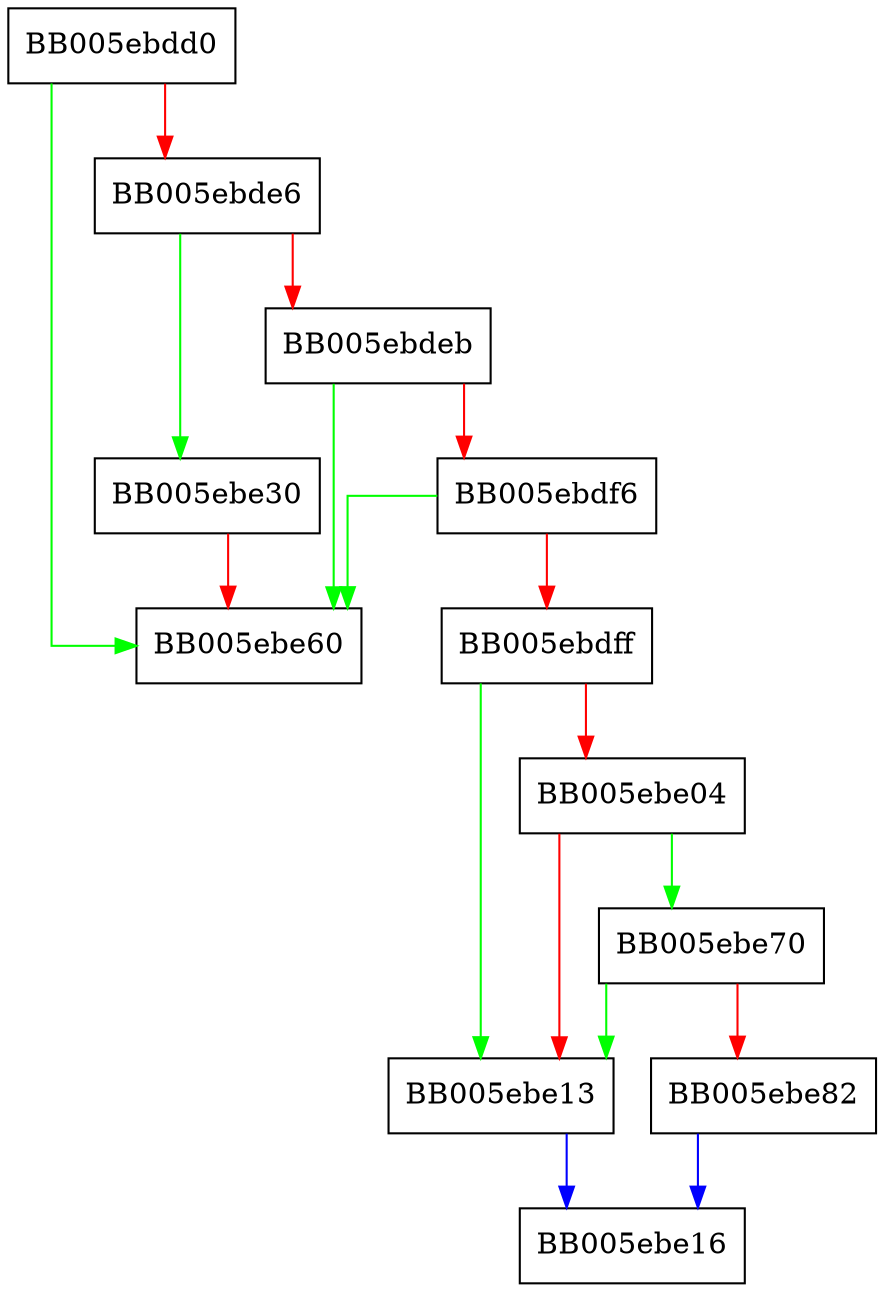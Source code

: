 digraph CRYPTO_free_ex_index {
  node [shape="box"];
  graph [splines=ortho];
  BB005ebdd0 -> BB005ebe60 [color="green"];
  BB005ebdd0 -> BB005ebde6 [color="red"];
  BB005ebde6 -> BB005ebe30 [color="green"];
  BB005ebde6 -> BB005ebdeb [color="red"];
  BB005ebdeb -> BB005ebe60 [color="green"];
  BB005ebdeb -> BB005ebdf6 [color="red"];
  BB005ebdf6 -> BB005ebe60 [color="green"];
  BB005ebdf6 -> BB005ebdff [color="red"];
  BB005ebdff -> BB005ebe13 [color="green"];
  BB005ebdff -> BB005ebe04 [color="red"];
  BB005ebe04 -> BB005ebe70 [color="green"];
  BB005ebe04 -> BB005ebe13 [color="red"];
  BB005ebe13 -> BB005ebe16 [color="blue"];
  BB005ebe30 -> BB005ebe60 [color="red"];
  BB005ebe70 -> BB005ebe13 [color="green"];
  BB005ebe70 -> BB005ebe82 [color="red"];
  BB005ebe82 -> BB005ebe16 [color="blue"];
}